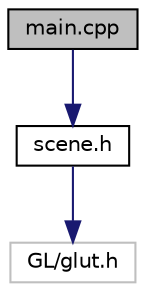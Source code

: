 digraph "main.cpp"
{
  edge [fontname="Helvetica",fontsize="10",labelfontname="Helvetica",labelfontsize="10"];
  node [fontname="Helvetica",fontsize="10",shape=record];
  Node0 [label="main.cpp",height=0.2,width=0.4,color="black", fillcolor="grey75", style="filled", fontcolor="black"];
  Node0 -> Node1 [color="midnightblue",fontsize="10",style="solid"];
  Node1 [label="scene.h",height=0.2,width=0.4,color="black", fillcolor="white", style="filled",URL="$scene_8h.html"];
  Node1 -> Node2 [color="midnightblue",fontsize="10",style="solid"];
  Node2 [label="GL/glut.h",height=0.2,width=0.4,color="grey75", fillcolor="white", style="filled"];
}
